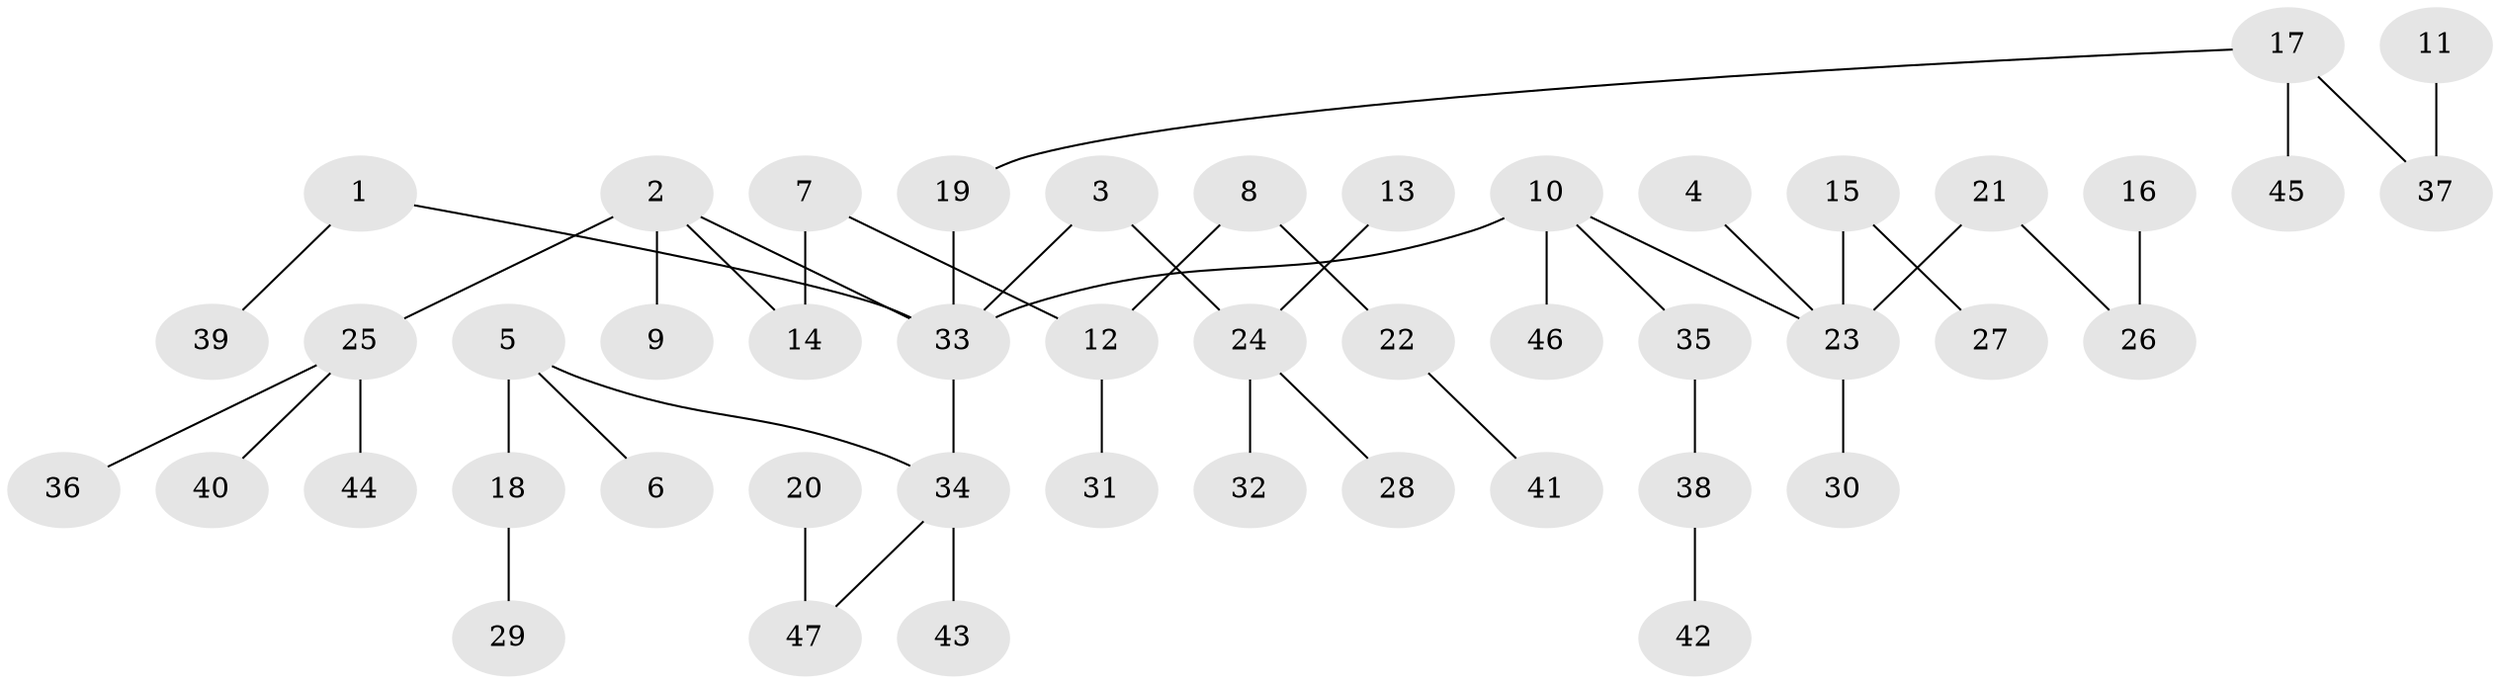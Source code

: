 // original degree distribution, {8: 0.010638297872340425, 5: 0.02127659574468085, 4: 0.0851063829787234, 3: 0.10638297872340426, 2: 0.24468085106382978, 6: 0.02127659574468085, 1: 0.5106382978723404}
// Generated by graph-tools (version 1.1) at 2025/02/03/09/25 03:02:23]
// undirected, 47 vertices, 46 edges
graph export_dot {
graph [start="1"]
  node [color=gray90,style=filled];
  1;
  2;
  3;
  4;
  5;
  6;
  7;
  8;
  9;
  10;
  11;
  12;
  13;
  14;
  15;
  16;
  17;
  18;
  19;
  20;
  21;
  22;
  23;
  24;
  25;
  26;
  27;
  28;
  29;
  30;
  31;
  32;
  33;
  34;
  35;
  36;
  37;
  38;
  39;
  40;
  41;
  42;
  43;
  44;
  45;
  46;
  47;
  1 -- 33 [weight=1.0];
  1 -- 39 [weight=1.0];
  2 -- 9 [weight=1.0];
  2 -- 14 [weight=1.0];
  2 -- 25 [weight=1.0];
  2 -- 33 [weight=1.0];
  3 -- 24 [weight=1.0];
  3 -- 33 [weight=1.0];
  4 -- 23 [weight=1.0];
  5 -- 6 [weight=1.0];
  5 -- 18 [weight=1.0];
  5 -- 34 [weight=1.0];
  7 -- 12 [weight=1.0];
  7 -- 14 [weight=1.0];
  8 -- 12 [weight=1.0];
  8 -- 22 [weight=1.0];
  10 -- 23 [weight=1.0];
  10 -- 33 [weight=1.0];
  10 -- 35 [weight=1.0];
  10 -- 46 [weight=1.0];
  11 -- 37 [weight=1.0];
  12 -- 31 [weight=1.0];
  13 -- 24 [weight=1.0];
  15 -- 23 [weight=1.0];
  15 -- 27 [weight=1.0];
  16 -- 26 [weight=1.0];
  17 -- 19 [weight=1.0];
  17 -- 37 [weight=1.0];
  17 -- 45 [weight=1.0];
  18 -- 29 [weight=1.0];
  19 -- 33 [weight=1.0];
  20 -- 47 [weight=1.0];
  21 -- 23 [weight=1.0];
  21 -- 26 [weight=1.0];
  22 -- 41 [weight=1.0];
  23 -- 30 [weight=1.0];
  24 -- 28 [weight=1.0];
  24 -- 32 [weight=1.0];
  25 -- 36 [weight=1.0];
  25 -- 40 [weight=1.0];
  25 -- 44 [weight=1.0];
  33 -- 34 [weight=1.0];
  34 -- 43 [weight=1.0];
  34 -- 47 [weight=1.0];
  35 -- 38 [weight=1.0];
  38 -- 42 [weight=1.0];
}
